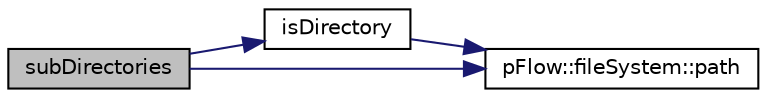 digraph "subDirectories"
{
 // LATEX_PDF_SIZE
  edge [fontname="Helvetica",fontsize="10",labelfontname="Helvetica",labelfontsize="10"];
  node [fontname="Helvetica",fontsize="10",shape=record];
  rankdir="LR";
  Node1 [label="subDirectories",height=0.2,width=0.4,color="black", fillcolor="grey75", style="filled", fontcolor="black",tooltip="A list of sub-directories that exist in path."];
  Node1 -> Node2 [color="midnightblue",fontsize="10",style="solid",fontname="Helvetica"];
  Node2 [label="isDirectory",height=0.2,width=0.4,color="black", fillcolor="white", style="filled",URL="$namespacepFlow.html#a646799ea535c7800d608f750bed76a1e",tooltip="Free function to check if the path is dir path."];
  Node2 -> Node3 [color="midnightblue",fontsize="10",style="solid",fontname="Helvetica"];
  Node3 [label="pFlow::fileSystem::path",height=0.2,width=0.4,color="black", fillcolor="white", style="filled",URL="$classpFlow_1_1fileSystem.html#a30e927ab97f8b741ec1b4ed94d111115",tooltip="Const access to path."];
  Node1 -> Node3 [color="midnightblue",fontsize="10",style="solid",fontname="Helvetica"];
}
